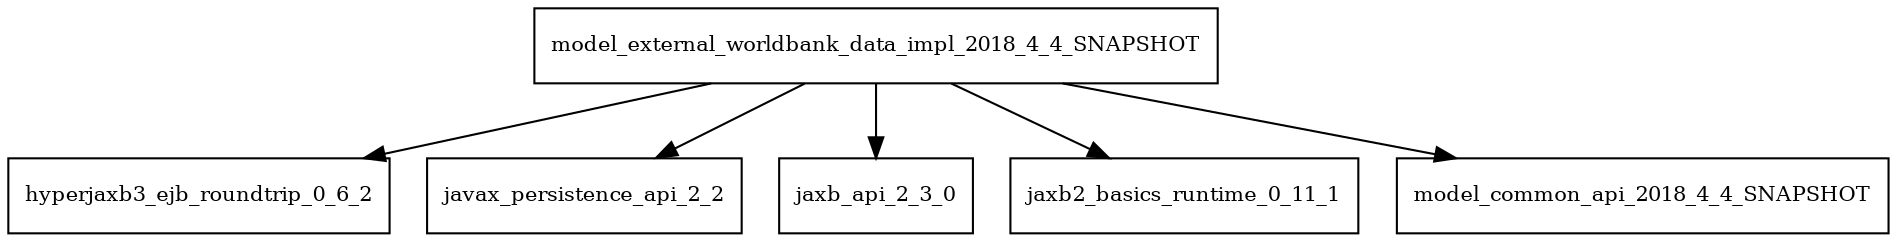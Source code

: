 digraph model_external_worldbank_data_impl_2018_4_4_SNAPSHOT_dependencies {
  node [shape = box, fontsize=10.0];
  model_external_worldbank_data_impl_2018_4_4_SNAPSHOT -> hyperjaxb3_ejb_roundtrip_0_6_2;
  model_external_worldbank_data_impl_2018_4_4_SNAPSHOT -> javax_persistence_api_2_2;
  model_external_worldbank_data_impl_2018_4_4_SNAPSHOT -> jaxb_api_2_3_0;
  model_external_worldbank_data_impl_2018_4_4_SNAPSHOT -> jaxb2_basics_runtime_0_11_1;
  model_external_worldbank_data_impl_2018_4_4_SNAPSHOT -> model_common_api_2018_4_4_SNAPSHOT;
}
